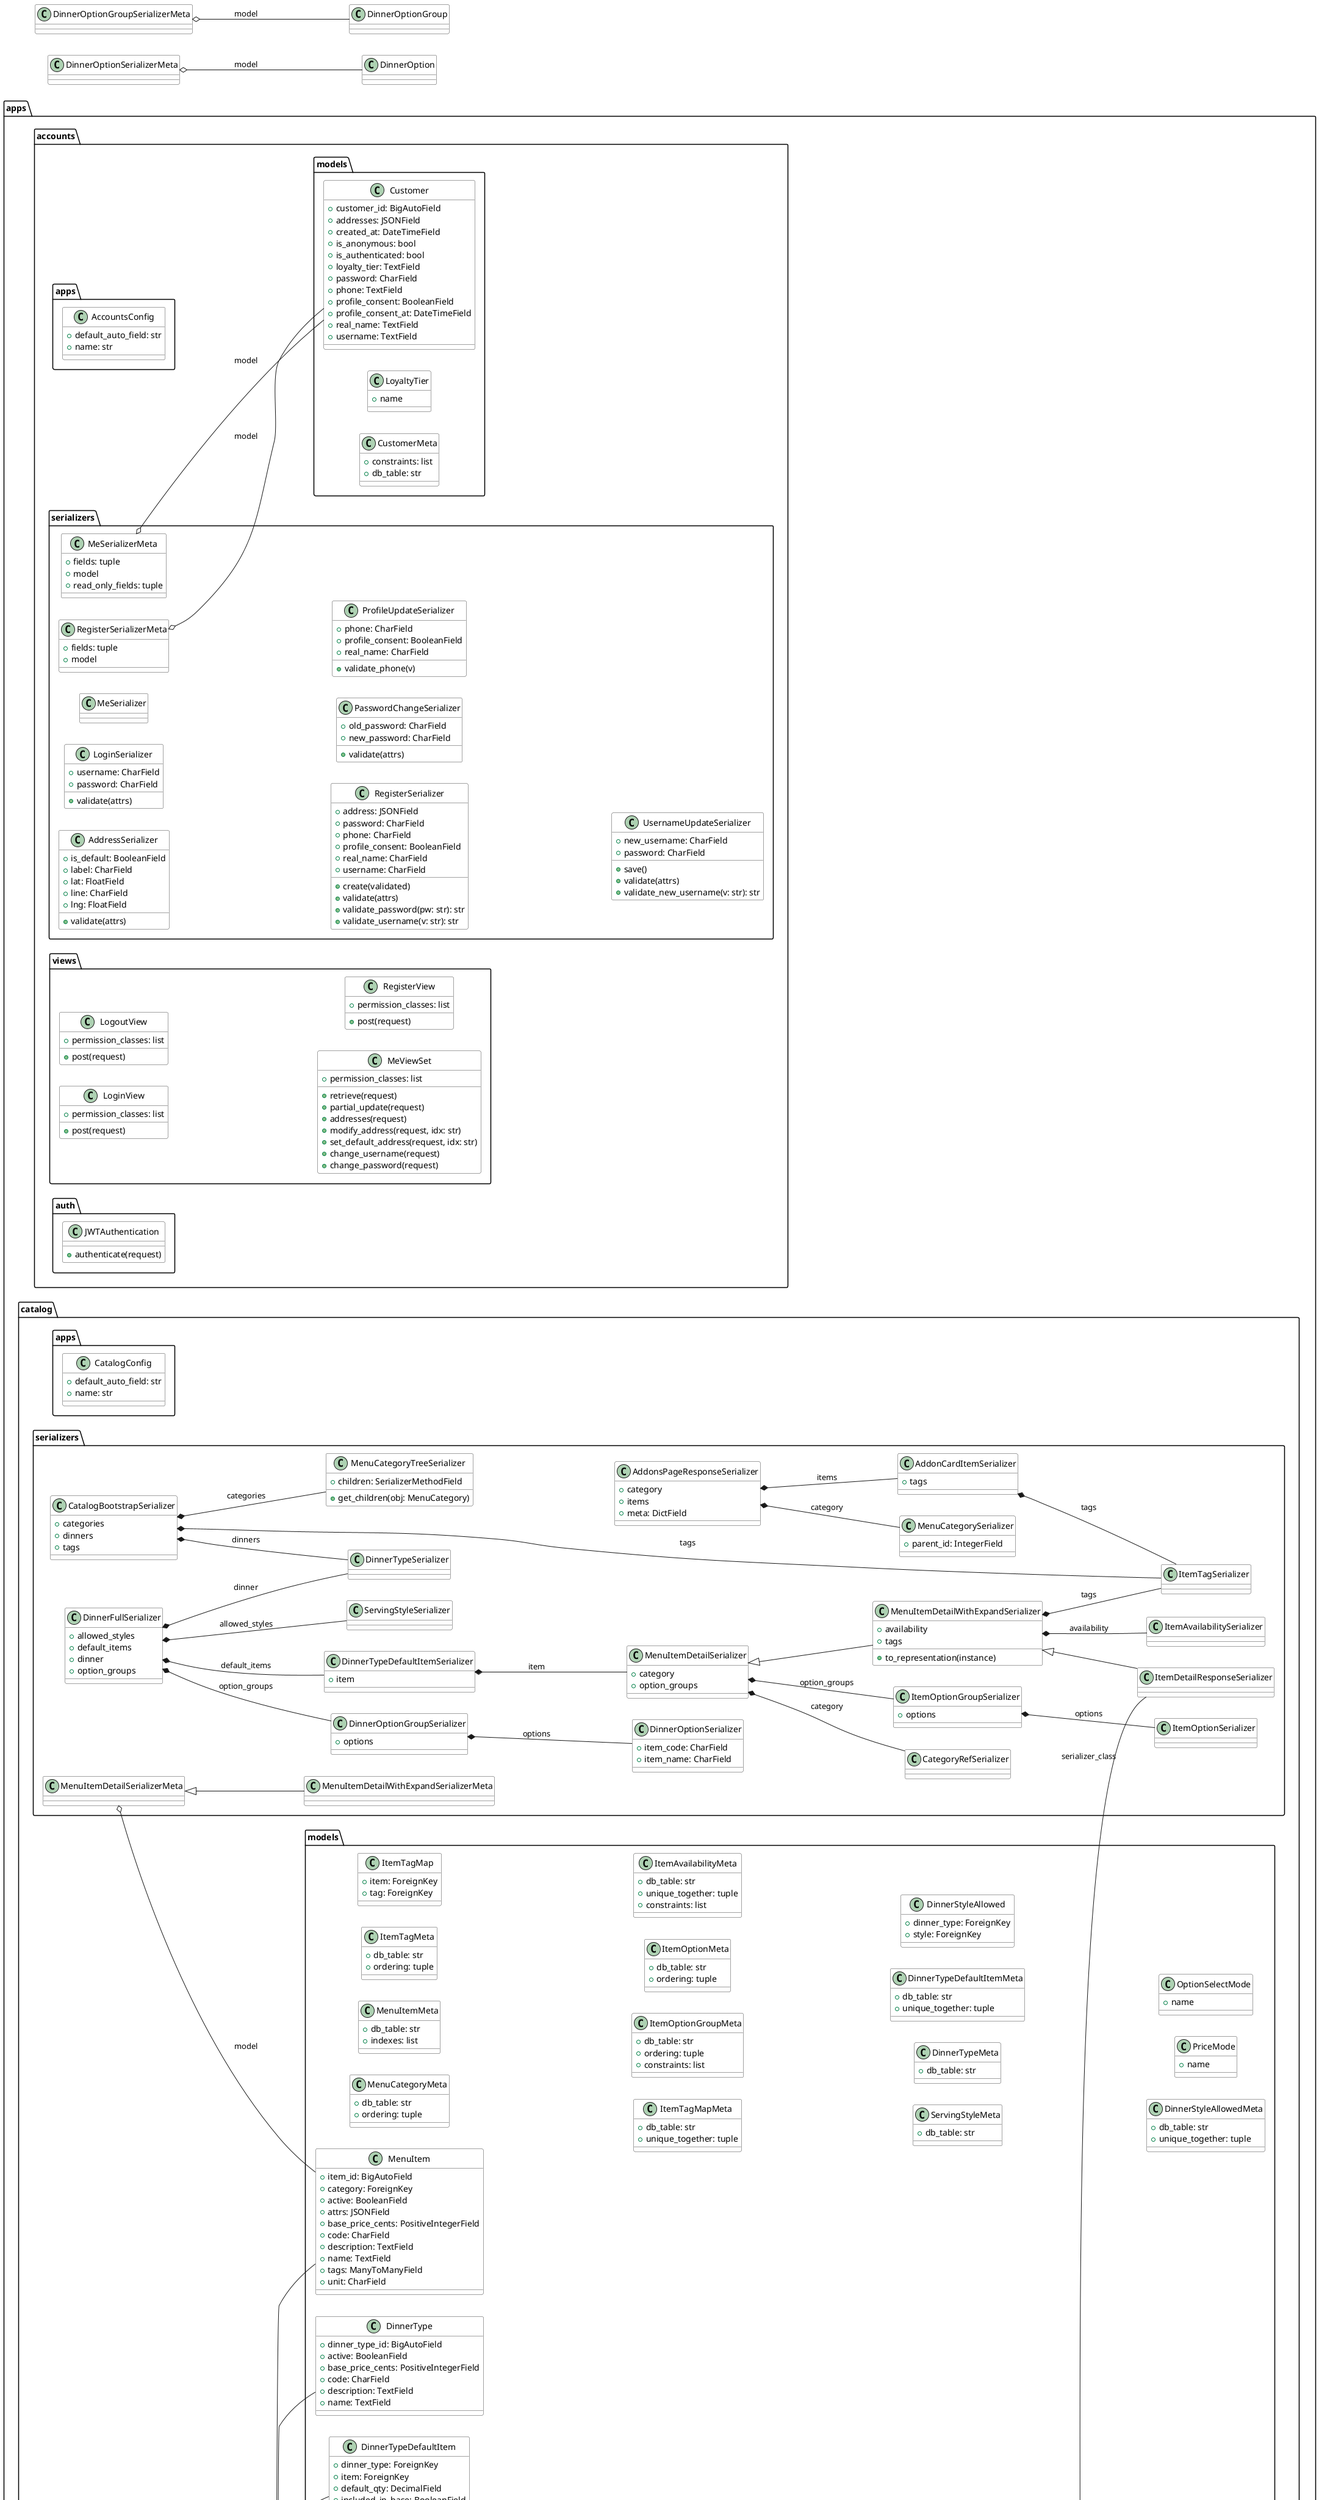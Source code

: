 @startuml Pyreverse_To_PlantUML_NoAliases_FixedMultiline
skinparam shadowing false
skinparam class {
  BackgroundColor white
  BorderColor #444
}
left to right direction

' =======================
' Packages & Classes (all multiline, no aliases)
' =======================

package "apps.accounts.apps" {
  class AccountsConfig {
    +default_auto_field: str
    +name: str
  }
}

package "apps.accounts.models" {
  class Customer {
    +customer_id: BigAutoField
    +addresses: JSONField
    +created_at: DateTimeField
    +is_anonymous: bool
    +is_authenticated: bool
    +loyalty_tier: TextField
    +password: CharField
    +phone: TextField
    +profile_consent: BooleanField
    +profile_consent_at: DateTimeField
    +real_name: TextField
    +username: TextField
  }

  class LoyaltyTier {
    +name
  }

  class CustomerMeta {
    +constraints: list
    +db_table: str
  }
}

package "apps.accounts.serializers" {
  class AddressSerializer {
    +is_default: BooleanField
    +label: CharField
    +lat: FloatField
    +line: CharField
    +lng: FloatField
    +validate(attrs)
  }

  class LoginSerializer {
    +username: CharField
    +password: CharField
    +validate(attrs)
  }

  class MeSerializer {
  }

  class MeSerializerMeta {
    +fields: tuple
    +model
    +read_only_fields: tuple
  }

  class RegisterSerializer {
    +address: JSONField
    +password: CharField
    +phone: CharField
    +profile_consent: BooleanField
    +real_name: CharField
    +username: CharField
    +create(validated)
    +validate(attrs)
    +validate_password(pw: str): str
    +validate_username(v: str): str
  }

  class RegisterSerializerMeta {
    +fields: tuple
    +model
  }

  class PasswordChangeSerializer {
    +old_password: CharField
    +new_password: CharField
    +validate(attrs)
  }

  class ProfileUpdateSerializer {
    +phone: CharField
    +profile_consent: BooleanField
    +real_name: CharField
    +validate_phone(v)
  }

  class UsernameUpdateSerializer {
    +new_username: CharField
    +password: CharField
    +save()
    +validate(attrs)
    +validate_new_username(v: str): str
  }
}

package "apps.accounts.views" {
  class LoginView {
    +permission_classes: list
    +post(request)
  }

  class LogoutView {
    +permission_classes: list
    +post(request)
  }

  class MeViewSet {
    +permission_classes: list
    +retrieve(request)
    +partial_update(request)
    +addresses(request)
    +modify_address(request, idx: str)
    +set_default_address(request, idx: str)
    +change_username(request)
    +change_password(request)
  }

  class RegisterView {
    +permission_classes: list
    +post(request)
  }
}

package "apps.accounts.auth" {
  class JWTAuthentication {
    +authenticate(request)
  }
}

package "apps.catalog.apps" {
  class CatalogConfig {
    +default_auto_field: str
    +name: str
  }
}

package "apps.catalog.models" {
  class MenuCategory {
    +category_id: BigAutoField
    +parent: ForeignKey
    +active: BooleanField
    +name: TextField
    +rank: IntegerField
    +slug: SlugField
  }

  class MenuCategoryMeta {
    +db_table: str
    +ordering: tuple
  }

  class MenuItem {
    +item_id: BigAutoField
    +category: ForeignKey
    +active: BooleanField
    +attrs: JSONField
    +base_price_cents: PositiveIntegerField
    +code: CharField
    +description: TextField
    +name: TextField
    +tags: ManyToManyField
    +unit: CharField
  }

  class MenuItemMeta {
    +db_table: str
    +indexes: list
  }

  class ItemTag {
    +tag_id: BigAutoField
    +name: CharField
  }

  class ItemTagMeta {
    +db_table: str
    +ordering: tuple
  }

  class ItemTagMap {
    +item: ForeignKey
    +tag: ForeignKey
  }

  class ItemTagMapMeta {
    +db_table: str
    +unique_together: tuple
  }

  class ItemOptionGroup {
    +group_id: BigAutoField
    +item: ForeignKey
    +is_required: BooleanField
    +is_variant: BooleanField
    +max_select: IntegerField
    +min_select: PositiveIntegerField
    +name: TextField
    +price_mode: CharField
    +rank: IntegerField
    +select_mode: CharField
  }

  class ItemOptionGroupMeta {
    +db_table: str
    +ordering: tuple
    +constraints: list
  }

  class ItemOption {
    +option_id: BigAutoField
    +group: ForeignKey
    +is_default: BooleanField
    +multiplier: DecimalField
    +name: TextField
    +price_delta_cents: PositiveIntegerField
    +rank: IntegerField
  }

  class ItemOptionMeta {
    +db_table: str
    +ordering: tuple
  }

  class ItemAvailability {
    +item: ForeignKey
    +dow: IntegerField
    +start_date: DateField
    +end_date: DateField
    +start_time: TimeField
    +end_time: TimeField
  }

  class ItemAvailabilityMeta {
    +db_table: str
    +unique_together: tuple
    +constraints: list
  }

  class ServingStyle {
    +style_id: BigAutoField
    +code: CharField
    +name: TextField
    +notes: TextField
    +price_mode: CharField
    +price_value: DecimalField
  }

  class ServingStyleMeta {
    +db_table: str
  }

  class DinnerType {
    +dinner_type_id: BigAutoField
    +active: BooleanField
    +base_price_cents: PositiveIntegerField
    +code: CharField
    +description: TextField
    +name: TextField
  }

  class DinnerTypeMeta {
    +db_table: str
  }

  class DinnerTypeDefaultItem {
    +dinner_type: ForeignKey
    +item: ForeignKey
    +default_qty: DecimalField
    +included_in_base: BooleanField
    +notes: TextField
  }

  class DinnerTypeDefaultItemMeta {
    +db_table: str
    +unique_together: tuple
  }

  class DinnerStyleAllowed {
    +dinner_type: ForeignKey
    +style: ForeignKey
  }

  class DinnerStyleAllowedMeta {
    +db_table: str
    +unique_together: tuple
  }

  class PriceMode {
    +name
  }

  class OptionSelectMode {
    +name
  }
}

package "apps.catalog.serializers" {
  class AddonCardItemSerializer {
    +tags
  }

  class AddonsPageResponseSerializer {
    +category
    +items
    +meta: DictField
  }

  class CatalogBootstrapSerializer {
    +categories
    +dinners
    +tags
  }

  class CategoryRefSerializer {
  }

  class DinnerFullSerializer {
    +allowed_styles
    +default_items
    +dinner
    +option_groups
  }

  class DinnerOptionGroupSerializer {
    +options
  }

  class DinnerOptionSerializer {
    +item_code: CharField
    +item_name: CharField
  }

  class DinnerTypeDefaultItemSerializer {
    +item
  }

  class DinnerTypeSerializer {
  }

  class ItemAvailabilitySerializer {
  }

  class ItemDetailResponseSerializer {
  }

  class ItemOptionGroupSerializer {
    +options
  }

  class ItemOptionSerializer {
  }

  class ItemTagSerializer {
  }

  class MenuCategorySerializer {
    +parent_id: IntegerField
  }

  class MenuCategoryTreeSerializer {
    +children: SerializerMethodField
    +get_children(obj: MenuCategory)
  }

  class MenuItemDetailSerializer {
    +category
    +option_groups
  }

  class MenuItemDetailWithExpandSerializer {
    +availability
    +tags
    +to_representation(instance)
  }

  class ServingStyleSerializer {
  }

  class MenuItemDetailWithExpandSerializerMeta {
  }

  class MenuItemDetailSerializerMeta {
  }
}

package "apps.catalog.views" {
  class AddonsListPageAPIView {
    +get(request, dinner_code: str)
  }

  class AddonsRecommendationsAPIView {
    +get(request, dinner_code: str)
  }

  class CatalogBootstrapAPIView {
    +get(request)
  }

  class DinnerFullAPIView {
    +lookup_field: str
    +lookup_url_kwarg: str
    +get_queryset()
    +retrieve(request)
  }

  class ItemDetailWithExpandAPIView {
    +lookup_field: str
    +lookup_url_kwarg: str
    +serializer_class
    +get_queryset()
    +get_serializer_context()
  }
}

package "apps.orders.models" {
  class Order {
    +id: BigAutoField
    +customer: ForeignKey
    +address_meta: JSONField
    +card_last4: CharField
    +delivery_address: TextField
    +discount_cents: PositiveIntegerField
    +geo_lat: DecimalField
    +geo_lng: DecimalField
    +meta: JSONField
    +order_source: CharField
    +ordered_at: DateTimeField
    +payment_token: TextField
    +place_label: TextField
    +receiver_name: TextField
    +receiver_phone: TextField
    +status: CharField
    +subtotal_cents: PositiveIntegerField
    +total_cents: PositiveIntegerField
  }

  class OrderMeta {
    +db_table: str
    +indexes: list
  }

  class OrderDinner {
    +id: BigAutoField
    +order: ForeignKey
    +dinner_type: ForeignKey
    +style: ForeignKey
    +base_price_cents: PositiveIntegerField
    +notes: TextField
    +person_label: TextField
    +quantity: DecimalField
    +style_adjust_cents: PositiveIntegerField
  }

  class OrderDinnerMeta {
    +db_table: str
  }

  class OrderDinnerItem {
    +id: BigAutoField
    +order_dinner: ForeignKey
    +item: ForeignKey
    +change_type: CharField
    +final_qty: DecimalField
    +is_default: BooleanField
    +unit_price_cents: PositiveIntegerField
  }

  class OrderDinnerItemMeta {
    +db_table: str
    +unique_together: tuple
  }

  class OrderDinnerOption {
    +id: BigAutoField
    +order_dinner: ForeignKey
    +multiplier: DecimalField
    +option_group_name: TextField
    +option_name: TextField
    +price_delta_cents: PositiveIntegerField
  }

  class OrderDinnerOptionMeta {
    +db_table: str
  }

  class OrderItemOption {
    +id: BigAutoField
    +order_dinner_item: ForeignKey
    +multiplier: DecimalField
    +option_group_name: TextField
    +option_name: TextField
    +price_delta_cents: PositiveIntegerField
  }

  class OrderItemOptionMeta {
    +db_table: str
  }

  class OrderSource {
    +name
  }

  class OrderStatus {
    +name
  }

  class ChangeType {
    +name
  }
}

package "apps.orders.serializers" {
  class AdjustmentOutSerializer {
    +label
    +mode
    +multiplier
    +type
    +value_cents
  }

  class CouponCodeSerializer {
    +code: CharField
  }

  class DiscountLineOutSerializer {
    +amount_cents
    +code
    +label
    +type
  }

  class LineItemOutSerializer {
    +item_code
    +name
    +options
    +qty
    +subtotal_cents
    +unit_price_cents
  }

  class LineOptionOutSerializer {
    +multiplier
    +option_group_name
    +option_name
    +price_delta_cents
  }

  class OrderCreateRequestSerializer {
    +address_meta: JSONField
    +card_last4: CharField
    +coupons
    +customer_id: IntegerField
    +delivery_address: CharField
    +dinner
    +fulfillment_type: ChoiceField
    +geo_lat: DecimalField
    +geo_lng: DecimalField
    +items: ListField
    +meta: JSONField
    +order_source: ChoiceField
    +payment_token: CharField
    +place_label: CharField
    +receiver_name: CharField
    +receiver_phone: CharField
    +validate(attrs)
  }

  class OrderDinnerItemOutSerializer {
    +item_code
    +item_name
    +options
  }

  class OrderDinnerOptionOutSerializer {
  }

  class OrderDinnerOutSerializer {
    +dinner_code
    +dinner_name
    +items
    +options
    +style_code
    +style_name
  }

  class OrderDinnerSelectionSerializer {
    +code
    +dinner_options: ListField
    +quantity: DecimalField
    +style: CharField
  }

  class OrderItemOptionOutSerializer {
  }

  class OrderOutSerializer {
    +dinners
  }

  class OrderOutSerializerMeta {
    +fields: tuple
    +model
  }

  class OrderDinnerOutSerializerMeta {
    +fields: tuple
    +model
  }

  class OrderDinnerItemOutSerializerMeta {
    +fields: tuple
    +model
  }

  class OrderDinnerOptionOutSerializerMeta {
    +fields: tuple
    +model
  }

  class OrderItemOptionOutSerializerMeta {
    +fields: tuple
    +model
  }

  class PricePreviewRequestSerializer {
    +coupons
    +customer_id
    +dinner
    +items: ListField
    +order_source: ChoiceField
  }

  class PricePreviewResponseSerializer {
    +adjustments
    +discount_cents
    +discounts
    +line_items
    +subtotal_cents
    +total_cents
  }
}

package "apps.orders.views" {
  class OrderDetailAPIView {
    +queryset
    +serializer_class
  }

  class OrderListCreateAPIView {
    +serializer_class
    +get_queryset()
    +post(request)
  }

  class OrderPricePreviewAPIView {
    +post(request)
  }
}

package "apps.promotion.apps" {
  class PromotionConfig {
    +default_auto_field: str
    +label: str
    +name: str
  }
}

package "apps.promotion.models" {
  class Coupon {
    +CHANNEL_CHOICES: tuple
    +KIND_CHOICES: tuple
    +active: BooleanField
    +channel: CharField
    +code: CharField
    +created_at: DateTimeField
    +kind: CharField
    +label: CharField
    +max_discount_cents: IntegerField
    +max_redemptions_global: IntegerField
    +max_redemptions_per_user: IntegerField
    +min_subtotal_cents: IntegerField
    +name: CharField
    +notes: TextField
    +stackable_with_coupons: BooleanField
    +stackable_with_membership: BooleanField
    +updated_at: DateTimeField
    +valid_from: DateTimeField
    +valid_until: DateTimeField
    +value: DecimalField
    +is_valid_now(now): bool
    +save()
  }

  class CouponMeta {
    +db_table: str
    +indexes: list
  }

  class CouponRedemption {
    +amount_cents: IntegerField
    +channel: CharField
    +coupon: ForeignKey
    +customer: ForeignKey
    +order: ForeignKey
    +redeemed_at: DateTimeField
  }

  class CouponRedemptionMeta {
    +db_table: str
    +indexes: list
    +constraints: list
  }

  class Membership {
    +active: BooleanField
    +customer: OneToOneField
    +label: CharField
    +percent_off: DecimalField
    +valid_from: DateTimeField
    +valid_until: DateTimeField
    +is_valid_now(now): bool
  }

  class MembershipMeta {
    +db_table: str
  }
}

package "apps.staff.models" {
  class Staff {
    +created_at: DateTimeField
    +is_active: BooleanField
    +is_anonymous: bool
    +is_authenticated: bool
    +password: CharField
    +role: CharField
    +username: CharField
    +check_password(raw_password: str): bool
    +set_password(raw_password: str)
  }

  class StaffMeta {
    +db_table: str
  }

  class StaffRole {
    +name
  }
}

package "apps.staff.serializers" {
  class CouponSerializer {
  }

  class CouponSerializerMeta {
    +fields: tuple
    +model
    +read_only_fields: tuple
  }

  class MembershipSerializer {
  }

  class MembershipSerializerMeta {
    +fields: tuple
    +model
  }

  class StaffMeSerializer {
  }

  class StaffMeSerializerMeta {
    +fields: tuple
    +model
    +read_only_fields: tuple
  }

  class StaffLoginSerializer {
    +username: CharField
    +password: CharField
  }

  class OrderDinnerSerializer {
    +dinner_type: SerializerMethodField
    +items
    +options
    +style: SerializerMethodField
    +get_dinner_type(obj)
    +get_style(obj)
  }

  class OrderDinnerSerializerMeta {
    +fields: tuple
    +model
  }

  class OrderDinnerItemSerializer {
    +item: SerializerMethodField
    +options
    +get_item(obj)
  }

  class OrderDinnerItemSerializerMeta {
    +fields: tuple
    +model
  }

  class OrderDinnerOptionSerializer {
  }

  class OrderDinnerOptionSerializerMeta {
    +fields: tuple
    +model
  }

  class OrderItemOptionSerializer {
  }

  class OrderItemOptionSerializerMeta {
    +fields: tuple
    +model
  }

  class StaffOrderDetailSerializer {
    +dinners
    +coupons: SerializerMethodField
    +membership: SerializerMethodField
    +get_coupons(order: Order)
    +get_membership(order: Order)
  }

  class StaffOrderDetailSerializerMeta {
    +fields: tuple
    +model
  }
}

package "apps.staff.views" {
  class CouponDetailView {
    +authentication_classes: list
    +permission_classes: list
    +get_object(code: str): Coupon
    +get(request, code: str)
    +patch(request, code: str)
    +delete(request, code: str)
  }

  class CouponsView {
    +authentication_classes: list
    +permission_classes: list
    +get(request)
    +post(request)
  }

  class MembershipDetailView {
    +authentication_classes: list
    +permission_classes: list
    +get_object(customer_id: int): Membership
    +get(request, customer_id: int)
    +patch(request, customer_id: int)
    +delete(request, customer_id: int)
  }

  class MembershipsView {
    +authentication_classes: list
    +permission_classes: list
    +get(request)
    +post(request)
  }

  class OrdersSSEView {
    +authentication_classes: list
    +permission_classes: list
    +dispatch(request)
    +get(request)
  }

  class StaffLoginView {
    +permission_classes: list
    +post(request)
  }

  class StaffLogoutView {
    +permission_classes: list
    +post(request)
  }

  class StaffMeView {
    +authentication_classes: list
    +get(request)
  }

  class StaffOrderDetailView {
    +authentication_classes: list
    +permission_classes: list
    +get(request, order_id: int)
  }
}

package "apps.staff.auth" {
  class StaffJWTAuthentication {
    +authenticate(request)
  }
}

' =======================
' Relationships from pyreverse/classes.dot
' =======================
MenuItemDetailWithExpandSerializer <|-- ItemDetailResponseSerializer
MenuItemDetailSerializer <|-- MenuItemDetailWithExpandSerializer
MenuItemDetailSerializerMeta <|-- MenuItemDetailWithExpandSerializerMeta
AddonsPageResponseSerializer *-- AddonCardItemSerializer : items
MenuItemDetailSerializer *-- CategoryRefSerializer : category
DinnerFullSerializer *-- DinnerOptionGroupSerializer : option_groups
DinnerOptionGroupSerializer *-- DinnerOptionSerializer : options
DinnerFullSerializer *-- DinnerTypeDefaultItemSerializer : default_items
CatalogBootstrapSerializer *-- DinnerTypeSerializer : dinners
DinnerFullSerializer *-- DinnerTypeSerializer : dinner
MenuItemDetailWithExpandSerializer *-- ItemAvailabilitySerializer : availability
MenuItemDetailSerializer *-- ItemOptionGroupSerializer : option_groups
ItemOptionGroupSerializer *-- ItemOptionSerializer : options
AddonCardItemSerializer *-- ItemTagSerializer : tags
CatalogBootstrapSerializer *-- ItemTagSerializer : tags
MenuItemDetailWithExpandSerializer *-- ItemTagSerializer : tags
AddonsPageResponseSerializer *-- MenuCategorySerializer : category
CatalogBootstrapSerializer *-- MenuCategoryTreeSerializer : categories
DinnerTypeDefaultItemSerializer *-- MenuItemDetailSerializer : item
DinnerFullSerializer *-- ServingStyleSerializer : allowed_styles
PricePreviewResponseSerializer *-- AdjustmentOutSerializer : adjustments
OrderCreateRequestSerializer *-- CouponCodeSerializer : coupons
PricePreviewRequestSerializer *-- CouponCodeSerializer : coupons
PricePreviewResponseSerializer *-- DiscountLineOutSerializer : discounts
PricePreviewResponseSerializer *-- LineItemOutSerializer : line_items
LineItemOutSerializer *-- LineOptionOutSerializer : options
OrderDinnerOutSerializer *-- OrderDinnerItemOutSerializer : items
OrderDinnerOutSerializer *-- OrderDinnerOptionOutSerializer : options
OrderOutSerializer *-- OrderDinnerOutSerializer : dinners
OrderCreateRequestSerializer *-- OrderDinnerSelectionSerializer : dinner
PricePreviewRequestSerializer *-- OrderDinnerSelectionSerializer : dinner
OrderDinnerItemOutSerializer *-- OrderItemOptionOutSerializer : options
OrderDinnerSerializer *-- OrderDinnerItemSerializer : items
OrderDinnerSerializer *-- OrderDinnerOptionSerializer : options
StaffOrderDetailSerializer *-- OrderDinnerSerializer : dinners
OrderDinnerItemSerializer *-- OrderItemOptionSerializer : options
MeSerializerMeta o-- Customer : model
RegisterSerializerMeta o-- Customer : model
DinnerOptionSerializerMeta o-- DinnerOption : model
DinnerOptionGroupSerializerMeta o-- DinnerOptionGroup : model
DinnerTypeSerializerMeta o-- DinnerType : model
DinnerTypeDefaultItemSerializerMeta o-- DinnerTypeDefaultItem : model
ItemAvailabilitySerializerMeta o-- ItemAvailability : model
ItemOptionSerializerMeta o-- ItemOption : model
ItemOptionGroupSerializerMeta o-- ItemOptionGroup : model
ItemTagSerializerMeta o-- ItemTag : model
CategoryRefSerializerMeta o-- MenuCategory : model
MenuCategorySerializerMeta o-- MenuCategory : model
MenuCategoryTreeSerializerMeta o-- MenuCategory : model
AddonCardItemSerializerMeta o-- MenuItem : model
MenuItemDetailSerializerMeta o-- MenuItem : model
ServingStyleSerializerMeta o-- ServingStyle : model
ItemDetailWithExpandAPIView o-- ItemDetailResponseSerializer : serializer_class
OrderOutSerializerMeta o-- Order : model
StaffOrderDetailSerializerMeta o-- Order : model
OrderDinnerOutSerializerMeta o-- OrderDinner : model
OrderDinnerSerializerMeta o-- OrderDinner : model
OrderDinnerItemOutSerializerMeta o-- OrderDinnerItem : model
OrderDinnerItemSerializerMeta o-- OrderDinnerItem : model
OrderDinnerOptionOutSerializerMeta o-- OrderDinnerOption : model
OrderDinnerOptionSerializerMeta o-- OrderDinnerOption : model
OrderItemOptionOutSerializerMeta o-- OrderItemOption : model
OrderItemOptionSerializerMeta o-- OrderItemOption : model
OrderDetailAPIView o-- OrderOutSerializer : serializer_class
OrderListCreateAPIView o-- OrderOutSerializer : serializer_class
CouponSerializerMeta o-- Coupon : model
MembershipSerializerMeta o-- Membership : model
StaffMeSerializerMeta o-- Staff : model

@enduml
